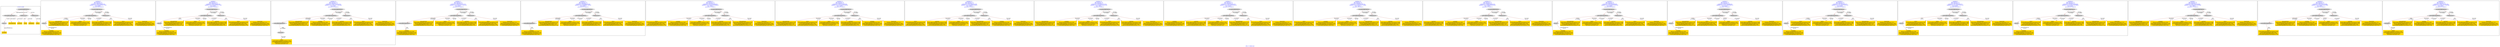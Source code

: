 digraph n0 {
fontcolor="blue"
remincross="true"
label="s08-s-17-edited.xml"
subgraph cluster_0 {
label="1-correct model"
n2[style="filled",color="white",fillcolor="lightgray",label="CulturalHeritageObject1"];
n3[style="filled",color="white",fillcolor="lightgray",label="Person1"];
n4[shape="plaintext",style="filled",fillcolor="gold",label="DESCRIPTION"];
n5[shape="plaintext",style="filled",fillcolor="gold",label="CAPTION"];
n6[shape="plaintext",style="filled",fillcolor="gold",label="TITLE"];
n7[shape="plaintext",style="filled",fillcolor="gold",label="AUTHOR"];
n8[style="filled",color="white",fillcolor="lightgray",label="EuropeanaAggregation1"];
n9[style="filled",color="white",fillcolor="lightgray",label="WebResource1"];
n10[style="filled",color="white",fillcolor="lightgray",label="WebResource2"];
n11[shape="plaintext",style="filled",fillcolor="gold",label="IMAGESRC"];
n12[shape="plaintext",style="filled",fillcolor="gold",label="VIDEO"];
}
subgraph cluster_1 {
label="candidate 0\nlink coherence:1.0\nnode coherence:1.0\nconfidence:0.380515999653345\nmapping score:0.5435053332177816\ncost:8.99957\n-precision:0.89-recall:0.8"
n14[style="filled",color="white",fillcolor="lightgray",label="CulturalHeritageObject1"];
n15[style="filled",color="white",fillcolor="lightgray",label="Person1"];
n16[style="filled",color="white",fillcolor="lightgray",label="EuropeanaAggregation1"];
n17[style="filled",color="white",fillcolor="lightgray",label="WebResource1"];
n18[shape="plaintext",style="filled",fillcolor="gold",label="IMAGESRC\n[WebResource,classLink,0.747]\n[Person,biographicalInformation,0.105]\n[CulturalHeritageObject,description,0.096]\n[CulturalHeritageObject,title,0.052]"];
n19[shape="plaintext",style="filled",fillcolor="gold",label="DESCRIPTION\n[CulturalHeritageObject,description,0.375]\n[Person,biographicalInformation,0.313]\n[CulturalHeritageObject,title,0.179]\n[CulturalHeritageObject,provenance,0.134]"];
n20[shape="plaintext",style="filled",fillcolor="gold",label="VIDEO\n[CulturalHeritageObject,medium,0.254]\n[CulturalHeritageObject,provenance,0.253]\n[WebResource,classLink,0.251]\n[Document,classLink,0.242]"];
n21[shape="plaintext",style="filled",fillcolor="gold",label="CAPTION\n[CulturalHeritageObject,provenance,0.306]\n[CulturalHeritageObject,description,0.284]\n[CulturalHeritageObject,title,0.244]\n[Person,biographicalInformation,0.167]"];
n22[shape="plaintext",style="filled",fillcolor="gold",label="AUTHOR\n[Person,nameOfThePerson,0.336]\n[CulturalHeritageObject,description,0.243]\n[CulturalHeritageObject,provenance,0.217]\n[CulturalHeritageObject,title,0.204]"];
n23[shape="plaintext",style="filled",fillcolor="gold",label="TITLE\n[CulturalHeritageObject,description,0.346]\n[CulturalHeritageObject,title,0.265]\n[Person,biographicalInformation,0.236]\n[CulturalHeritageObject,provenance,0.153]"];
}
subgraph cluster_2 {
label="candidate 1\nlink coherence:1.0\nnode coherence:1.0\nconfidence:0.380515999653345\nmapping score:0.5435053332177816\ncost:8.99974\n-precision:0.78-recall:0.7"
n25[style="filled",color="white",fillcolor="lightgray",label="CulturalHeritageObject1"];
n26[style="filled",color="white",fillcolor="lightgray",label="Person2"];
n27[style="filled",color="white",fillcolor="lightgray",label="EuropeanaAggregation1"];
n28[style="filled",color="white",fillcolor="lightgray",label="WebResource1"];
n29[shape="plaintext",style="filled",fillcolor="gold",label="IMAGESRC\n[WebResource,classLink,0.747]\n[Person,biographicalInformation,0.105]\n[CulturalHeritageObject,description,0.096]\n[CulturalHeritageObject,title,0.052]"];
n30[shape="plaintext",style="filled",fillcolor="gold",label="DESCRIPTION\n[CulturalHeritageObject,description,0.375]\n[Person,biographicalInformation,0.313]\n[CulturalHeritageObject,title,0.179]\n[CulturalHeritageObject,provenance,0.134]"];
n31[shape="plaintext",style="filled",fillcolor="gold",label="AUTHOR\n[Person,nameOfThePerson,0.336]\n[CulturalHeritageObject,description,0.243]\n[CulturalHeritageObject,provenance,0.217]\n[CulturalHeritageObject,title,0.204]"];
n32[shape="plaintext",style="filled",fillcolor="gold",label="VIDEO\n[CulturalHeritageObject,medium,0.254]\n[CulturalHeritageObject,provenance,0.253]\n[WebResource,classLink,0.251]\n[Document,classLink,0.242]"];
n33[shape="plaintext",style="filled",fillcolor="gold",label="CAPTION\n[CulturalHeritageObject,provenance,0.306]\n[CulturalHeritageObject,description,0.284]\n[CulturalHeritageObject,title,0.244]\n[Person,biographicalInformation,0.167]"];
n34[shape="plaintext",style="filled",fillcolor="gold",label="TITLE\n[CulturalHeritageObject,description,0.346]\n[CulturalHeritageObject,title,0.265]\n[Person,biographicalInformation,0.236]\n[CulturalHeritageObject,provenance,0.153]"];
}
subgraph cluster_3 {
label="candidate 10\nlink coherence:1.0\nnode coherence:1.0\nconfidence:0.3584671641461166\nmapping score:0.5361557213820388\ncost:9.9997\n-precision:0.6-recall:0.6"
n36[style="filled",color="white",fillcolor="lightgray",label="CulturalHeritageObject1"];
n37[style="filled",color="white",fillcolor="lightgray",label="CulturalHeritageObject2"];
n38[style="filled",color="white",fillcolor="lightgray",label="Document2"];
n39[style="filled",color="white",fillcolor="lightgray",label="EuropeanaAggregation1"];
n40[style="filled",color="white",fillcolor="lightgray",label="WebResource1"];
n41[shape="plaintext",style="filled",fillcolor="gold",label="IMAGESRC\n[WebResource,classLink,0.747]\n[Person,biographicalInformation,0.105]\n[CulturalHeritageObject,description,0.096]\n[CulturalHeritageObject,title,0.052]"];
n42[shape="plaintext",style="filled",fillcolor="gold",label="DESCRIPTION\n[CulturalHeritageObject,description,0.375]\n[Person,biographicalInformation,0.313]\n[CulturalHeritageObject,title,0.179]\n[CulturalHeritageObject,provenance,0.134]"];
n43[shape="plaintext",style="filled",fillcolor="gold",label="AUTHOR\n[Person,nameOfThePerson,0.336]\n[CulturalHeritageObject,description,0.243]\n[CulturalHeritageObject,provenance,0.217]\n[CulturalHeritageObject,title,0.204]"];
n44[shape="plaintext",style="filled",fillcolor="gold",label="VIDEO\n[CulturalHeritageObject,medium,0.254]\n[CulturalHeritageObject,provenance,0.253]\n[WebResource,classLink,0.251]\n[Document,classLink,0.242]"];
n45[shape="plaintext",style="filled",fillcolor="gold",label="CAPTION\n[CulturalHeritageObject,provenance,0.306]\n[CulturalHeritageObject,description,0.284]\n[CulturalHeritageObject,title,0.244]\n[Person,biographicalInformation,0.167]"];
n46[shape="plaintext",style="filled",fillcolor="gold",label="TITLE\n[CulturalHeritageObject,description,0.346]\n[CulturalHeritageObject,title,0.265]\n[Person,biographicalInformation,0.236]\n[CulturalHeritageObject,provenance,0.153]"];
}
subgraph cluster_4 {
label="candidate 11\nlink coherence:1.0\nnode coherence:1.0\nconfidence:0.35845033355072475\nmapping score:0.5361501111835749\ncost:8.99971\n-precision:0.67-recall:0.6"
n48[style="filled",color="white",fillcolor="lightgray",label="CulturalHeritageObject1"];
n49[style="filled",color="white",fillcolor="lightgray",label="CulturalHeritageObject2"];
n50[style="filled",color="white",fillcolor="lightgray",label="EuropeanaAggregation1"];
n51[style="filled",color="white",fillcolor="lightgray",label="WebResource1"];
n52[shape="plaintext",style="filled",fillcolor="gold",label="IMAGESRC\n[WebResource,classLink,0.747]\n[Person,biographicalInformation,0.105]\n[CulturalHeritageObject,description,0.096]\n[CulturalHeritageObject,title,0.052]"];
n53[shape="plaintext",style="filled",fillcolor="gold",label="DESCRIPTION\n[CulturalHeritageObject,description,0.375]\n[Person,biographicalInformation,0.313]\n[CulturalHeritageObject,title,0.179]\n[CulturalHeritageObject,provenance,0.134]"];
n54[shape="plaintext",style="filled",fillcolor="gold",label="VIDEO\n[CulturalHeritageObject,medium,0.254]\n[CulturalHeritageObject,provenance,0.253]\n[WebResource,classLink,0.251]\n[Document,classLink,0.242]"];
n55[shape="plaintext",style="filled",fillcolor="gold",label="CAPTION\n[CulturalHeritageObject,provenance,0.306]\n[CulturalHeritageObject,description,0.284]\n[CulturalHeritageObject,title,0.244]\n[Person,biographicalInformation,0.167]"];
n56[shape="plaintext",style="filled",fillcolor="gold",label="AUTHOR\n[Person,nameOfThePerson,0.336]\n[CulturalHeritageObject,description,0.243]\n[CulturalHeritageObject,provenance,0.217]\n[CulturalHeritageObject,title,0.204]"];
n57[shape="plaintext",style="filled",fillcolor="gold",label="TITLE\n[CulturalHeritageObject,description,0.346]\n[CulturalHeritageObject,title,0.265]\n[Person,biographicalInformation,0.236]\n[CulturalHeritageObject,provenance,0.153]"];
}
subgraph cluster_5 {
label="candidate 12\nlink coherence:1.0\nnode coherence:1.0\nconfidence:0.358269992197948\nmapping score:0.536089997399316\ncost:8.99971\n-precision:0.67-recall:0.6"
n59[style="filled",color="white",fillcolor="lightgray",label="CulturalHeritageObject1"];
n60[style="filled",color="white",fillcolor="lightgray",label="CulturalHeritageObject2"];
n61[style="filled",color="white",fillcolor="lightgray",label="EuropeanaAggregation1"];
n62[style="filled",color="white",fillcolor="lightgray",label="WebResource1"];
n63[shape="plaintext",style="filled",fillcolor="gold",label="IMAGESRC\n[WebResource,classLink,0.747]\n[Person,biographicalInformation,0.105]\n[CulturalHeritageObject,description,0.096]\n[CulturalHeritageObject,title,0.052]"];
n64[shape="plaintext",style="filled",fillcolor="gold",label="DESCRIPTION\n[CulturalHeritageObject,description,0.375]\n[Person,biographicalInformation,0.313]\n[CulturalHeritageObject,title,0.179]\n[CulturalHeritageObject,provenance,0.134]"];
n65[shape="plaintext",style="filled",fillcolor="gold",label="VIDEO\n[CulturalHeritageObject,medium,0.254]\n[CulturalHeritageObject,provenance,0.253]\n[WebResource,classLink,0.251]\n[Document,classLink,0.242]"];
n66[shape="plaintext",style="filled",fillcolor="gold",label="CAPTION\n[CulturalHeritageObject,provenance,0.306]\n[CulturalHeritageObject,description,0.284]\n[CulturalHeritageObject,title,0.244]\n[Person,biographicalInformation,0.167]"];
n67[shape="plaintext",style="filled",fillcolor="gold",label="AUTHOR\n[Person,nameOfThePerson,0.336]\n[CulturalHeritageObject,description,0.243]\n[CulturalHeritageObject,provenance,0.217]\n[CulturalHeritageObject,title,0.204]"];
n68[shape="plaintext",style="filled",fillcolor="gold",label="TITLE\n[CulturalHeritageObject,description,0.346]\n[CulturalHeritageObject,title,0.265]\n[Person,biographicalInformation,0.236]\n[CulturalHeritageObject,provenance,0.153]"];
}
subgraph cluster_6 {
label="candidate 13\nlink coherence:1.0\nnode coherence:1.0\nconfidence:0.3413334550930767\nmapping score:0.5582222628088033\ncost:7.99974\n-precision:0.5-recall:0.4"
n70[style="filled",color="white",fillcolor="lightgray",label="EuropeanaAggregation1"];
n71[style="filled",color="white",fillcolor="lightgray",label="CulturalHeritageObject1"];
n72[style="filled",color="white",fillcolor="lightgray",label="WebResource1"];
n73[shape="plaintext",style="filled",fillcolor="gold",label="IMAGESRC\n[WebResource,classLink,0.747]\n[Person,biographicalInformation,0.105]\n[CulturalHeritageObject,description,0.096]\n[CulturalHeritageObject,title,0.052]"];
n74[shape="plaintext",style="filled",fillcolor="gold",label="TITLE\n[CulturalHeritageObject,description,0.346]\n[CulturalHeritageObject,title,0.265]\n[Person,biographicalInformation,0.236]\n[CulturalHeritageObject,provenance,0.153]"];
n75[shape="plaintext",style="filled",fillcolor="gold",label="AUTHOR\n[Person,nameOfThePerson,0.336]\n[CulturalHeritageObject,description,0.243]\n[CulturalHeritageObject,provenance,0.217]\n[CulturalHeritageObject,title,0.204]"];
n76[shape="plaintext",style="filled",fillcolor="gold",label="VIDEO\n[CulturalHeritageObject,medium,0.254]\n[CulturalHeritageObject,provenance,0.253]\n[WebResource,classLink,0.251]\n[Document,classLink,0.242]"];
n77[shape="plaintext",style="filled",fillcolor="gold",label="CAPTION\n[CulturalHeritageObject,provenance,0.306]\n[CulturalHeritageObject,description,0.284]\n[CulturalHeritageObject,title,0.244]\n[Person,biographicalInformation,0.167]"];
n78[shape="plaintext",style="filled",fillcolor="gold",label="DESCRIPTION\n[CulturalHeritageObject,description,0.375]\n[Person,biographicalInformation,0.313]\n[CulturalHeritageObject,title,0.179]\n[CulturalHeritageObject,provenance,0.134]"];
}
subgraph cluster_7 {
label="candidate 14\nlink coherence:1.0\nnode coherence:1.0\nconfidence:0.3397617355937961\nmapping score:0.5576983563090431\ncost:7.99974\n-precision:0.62-recall:0.5"
n80[style="filled",color="white",fillcolor="lightgray",label="EuropeanaAggregation1"];
n81[style="filled",color="white",fillcolor="lightgray",label="CulturalHeritageObject1"];
n82[style="filled",color="white",fillcolor="lightgray",label="WebResource1"];
n83[shape="plaintext",style="filled",fillcolor="gold",label="IMAGESRC\n[WebResource,classLink,0.747]\n[Person,biographicalInformation,0.105]\n[CulturalHeritageObject,description,0.096]\n[CulturalHeritageObject,title,0.052]"];
n84[shape="plaintext",style="filled",fillcolor="gold",label="DESCRIPTION\n[CulturalHeritageObject,description,0.375]\n[Person,biographicalInformation,0.313]\n[CulturalHeritageObject,title,0.179]\n[CulturalHeritageObject,provenance,0.134]"];
n85[shape="plaintext",style="filled",fillcolor="gold",label="TITLE\n[CulturalHeritageObject,description,0.346]\n[CulturalHeritageObject,title,0.265]\n[Person,biographicalInformation,0.236]\n[CulturalHeritageObject,provenance,0.153]"];
n86[shape="plaintext",style="filled",fillcolor="gold",label="VIDEO\n[CulturalHeritageObject,medium,0.254]\n[CulturalHeritageObject,provenance,0.253]\n[WebResource,classLink,0.251]\n[Document,classLink,0.242]"];
n87[shape="plaintext",style="filled",fillcolor="gold",label="CAPTION\n[CulturalHeritageObject,provenance,0.306]\n[CulturalHeritageObject,description,0.284]\n[CulturalHeritageObject,title,0.244]\n[Person,biographicalInformation,0.167]"];
n88[shape="plaintext",style="filled",fillcolor="gold",label="AUTHOR\n[Person,nameOfThePerson,0.336]\n[CulturalHeritageObject,description,0.243]\n[CulturalHeritageObject,provenance,0.217]\n[CulturalHeritageObject,title,0.204]"];
}
subgraph cluster_8 {
label="candidate 15\nlink coherence:1.0\nnode coherence:1.0\nconfidence:0.33181259625541965\nmapping score:0.555048643196251\ncost:7.99974\n-precision:0.5-recall:0.4"
n90[style="filled",color="white",fillcolor="lightgray",label="EuropeanaAggregation1"];
n91[style="filled",color="white",fillcolor="lightgray",label="CulturalHeritageObject1"];
n92[style="filled",color="white",fillcolor="lightgray",label="WebResource1"];
n93[shape="plaintext",style="filled",fillcolor="gold",label="IMAGESRC\n[WebResource,classLink,0.747]\n[Person,biographicalInformation,0.105]\n[CulturalHeritageObject,description,0.096]\n[CulturalHeritageObject,title,0.052]"];
n94[shape="plaintext",style="filled",fillcolor="gold",label="TITLE\n[CulturalHeritageObject,description,0.346]\n[CulturalHeritageObject,title,0.265]\n[Person,biographicalInformation,0.236]\n[CulturalHeritageObject,provenance,0.153]"];
n95[shape="plaintext",style="filled",fillcolor="gold",label="CAPTION\n[CulturalHeritageObject,provenance,0.306]\n[CulturalHeritageObject,description,0.284]\n[CulturalHeritageObject,title,0.244]\n[Person,biographicalInformation,0.167]"];
n96[shape="plaintext",style="filled",fillcolor="gold",label="VIDEO\n[CulturalHeritageObject,medium,0.254]\n[CulturalHeritageObject,provenance,0.253]\n[WebResource,classLink,0.251]\n[Document,classLink,0.242]"];
n97[shape="plaintext",style="filled",fillcolor="gold",label="DESCRIPTION\n[CulturalHeritageObject,description,0.375]\n[Person,biographicalInformation,0.313]\n[CulturalHeritageObject,title,0.179]\n[CulturalHeritageObject,provenance,0.134]"];
n98[shape="plaintext",style="filled",fillcolor="gold",label="AUTHOR\n[Person,nameOfThePerson,0.336]\n[CulturalHeritageObject,description,0.243]\n[CulturalHeritageObject,provenance,0.217]\n[CulturalHeritageObject,title,0.204]"];
}
subgraph cluster_9 {
label="candidate 16\nlink coherence:1.0\nnode coherence:1.0\nconfidence:0.33162958313710156\nmapping score:0.5549876388234783\ncost:7.99974\n-precision:0.5-recall:0.4"
n100[style="filled",color="white",fillcolor="lightgray",label="EuropeanaAggregation1"];
n101[style="filled",color="white",fillcolor="lightgray",label="CulturalHeritageObject1"];
n102[style="filled",color="white",fillcolor="lightgray",label="WebResource1"];
n103[shape="plaintext",style="filled",fillcolor="gold",label="IMAGESRC\n[WebResource,classLink,0.747]\n[Person,biographicalInformation,0.105]\n[CulturalHeritageObject,description,0.096]\n[CulturalHeritageObject,title,0.052]"];
n104[shape="plaintext",style="filled",fillcolor="gold",label="DESCRIPTION\n[CulturalHeritageObject,description,0.375]\n[Person,biographicalInformation,0.313]\n[CulturalHeritageObject,title,0.179]\n[CulturalHeritageObject,provenance,0.134]"];
n105[shape="plaintext",style="filled",fillcolor="gold",label="AUTHOR\n[Person,nameOfThePerson,0.336]\n[CulturalHeritageObject,description,0.243]\n[CulturalHeritageObject,provenance,0.217]\n[CulturalHeritageObject,title,0.204]"];
n106[shape="plaintext",style="filled",fillcolor="gold",label="VIDEO\n[CulturalHeritageObject,medium,0.254]\n[CulturalHeritageObject,provenance,0.253]\n[WebResource,classLink,0.251]\n[Document,classLink,0.242]"];
n107[shape="plaintext",style="filled",fillcolor="gold",label="TITLE\n[CulturalHeritageObject,description,0.346]\n[CulturalHeritageObject,title,0.265]\n[Person,biographicalInformation,0.236]\n[CulturalHeritageObject,provenance,0.153]"];
n108[shape="plaintext",style="filled",fillcolor="gold",label="CAPTION\n[CulturalHeritageObject,provenance,0.306]\n[CulturalHeritageObject,description,0.284]\n[CulturalHeritageObject,title,0.244]\n[Person,biographicalInformation,0.167]"];
}
subgraph cluster_10 {
label="candidate 17\nlink coherence:1.0\nnode coherence:1.0\nconfidence:0.3248518194421972\nmapping score:0.5527283842585101\ncost:7.99974\n-precision:0.62-recall:0.5"
n110[style="filled",color="white",fillcolor="lightgray",label="EuropeanaAggregation1"];
n111[style="filled",color="white",fillcolor="lightgray",label="CulturalHeritageObject1"];
n112[style="filled",color="white",fillcolor="lightgray",label="WebResource1"];
n113[shape="plaintext",style="filled",fillcolor="gold",label="IMAGESRC\n[WebResource,classLink,0.747]\n[Person,biographicalInformation,0.105]\n[CulturalHeritageObject,description,0.096]\n[CulturalHeritageObject,title,0.052]"];
n114[shape="plaintext",style="filled",fillcolor="gold",label="AUTHOR\n[Person,nameOfThePerson,0.336]\n[CulturalHeritageObject,description,0.243]\n[CulturalHeritageObject,provenance,0.217]\n[CulturalHeritageObject,title,0.204]"];
n115[shape="plaintext",style="filled",fillcolor="gold",label="CAPTION\n[CulturalHeritageObject,provenance,0.306]\n[CulturalHeritageObject,description,0.284]\n[CulturalHeritageObject,title,0.244]\n[Person,biographicalInformation,0.167]"];
n116[shape="plaintext",style="filled",fillcolor="gold",label="VIDEO\n[CulturalHeritageObject,medium,0.254]\n[CulturalHeritageObject,provenance,0.253]\n[WebResource,classLink,0.251]\n[Document,classLink,0.242]"];
n117[shape="plaintext",style="filled",fillcolor="gold",label="DESCRIPTION\n[CulturalHeritageObject,description,0.375]\n[Person,biographicalInformation,0.313]\n[CulturalHeritageObject,title,0.179]\n[CulturalHeritageObject,provenance,0.134]"];
n118[shape="plaintext",style="filled",fillcolor="gold",label="TITLE\n[CulturalHeritageObject,description,0.346]\n[CulturalHeritageObject,title,0.265]\n[Person,biographicalInformation,0.236]\n[CulturalHeritageObject,provenance,0.153]"];
}
subgraph cluster_11 {
label="candidate 18\nlink coherence:1.0\nnode coherence:1.0\nconfidence:0.3236804437987251\nmapping score:0.5523379257106861\ncost:7.99974\n-precision:0.38-recall:0.3"
n120[style="filled",color="white",fillcolor="lightgray",label="EuropeanaAggregation1"];
n121[style="filled",color="white",fillcolor="lightgray",label="CulturalHeritageObject1"];
n122[style="filled",color="white",fillcolor="lightgray",label="WebResource1"];
n123[shape="plaintext",style="filled",fillcolor="gold",label="IMAGESRC\n[WebResource,classLink,0.747]\n[Person,biographicalInformation,0.105]\n[CulturalHeritageObject,description,0.096]\n[CulturalHeritageObject,title,0.052]"];
n124[shape="plaintext",style="filled",fillcolor="gold",label="TITLE\n[CulturalHeritageObject,description,0.346]\n[CulturalHeritageObject,title,0.265]\n[Person,biographicalInformation,0.236]\n[CulturalHeritageObject,provenance,0.153]"];
n125[shape="plaintext",style="filled",fillcolor="gold",label="AUTHOR\n[Person,nameOfThePerson,0.336]\n[CulturalHeritageObject,description,0.243]\n[CulturalHeritageObject,provenance,0.217]\n[CulturalHeritageObject,title,0.204]"];
n126[shape="plaintext",style="filled",fillcolor="gold",label="VIDEO\n[CulturalHeritageObject,medium,0.254]\n[CulturalHeritageObject,provenance,0.253]\n[WebResource,classLink,0.251]\n[Document,classLink,0.242]"];
n127[shape="plaintext",style="filled",fillcolor="gold",label="DESCRIPTION\n[CulturalHeritageObject,description,0.375]\n[Person,biographicalInformation,0.313]\n[CulturalHeritageObject,title,0.179]\n[CulturalHeritageObject,provenance,0.134]"];
n128[shape="plaintext",style="filled",fillcolor="gold",label="CAPTION\n[CulturalHeritageObject,provenance,0.306]\n[CulturalHeritageObject,description,0.284]\n[CulturalHeritageObject,title,0.244]\n[Person,biographicalInformation,0.167]"];
}
subgraph cluster_12 {
label="candidate 19\nlink coherence:1.0\nnode coherence:1.0\nconfidence:0.3168661383291429\nmapping score:0.5500664905541587\ncost:7.99974\n-precision:0.5-recall:0.4"
n130[style="filled",color="white",fillcolor="lightgray",label="EuropeanaAggregation1"];
n131[style="filled",color="white",fillcolor="lightgray",label="CulturalHeritageObject1"];
n132[style="filled",color="white",fillcolor="lightgray",label="WebResource1"];
n133[shape="plaintext",style="filled",fillcolor="gold",label="IMAGESRC\n[WebResource,classLink,0.747]\n[Person,biographicalInformation,0.105]\n[CulturalHeritageObject,description,0.096]\n[CulturalHeritageObject,title,0.052]"];
n134[shape="plaintext",style="filled",fillcolor="gold",label="CAPTION\n[CulturalHeritageObject,provenance,0.306]\n[CulturalHeritageObject,description,0.284]\n[CulturalHeritageObject,title,0.244]\n[Person,biographicalInformation,0.167]"];
n135[shape="plaintext",style="filled",fillcolor="gold",label="AUTHOR\n[Person,nameOfThePerson,0.336]\n[CulturalHeritageObject,description,0.243]\n[CulturalHeritageObject,provenance,0.217]\n[CulturalHeritageObject,title,0.204]"];
n136[shape="plaintext",style="filled",fillcolor="gold",label="VIDEO\n[CulturalHeritageObject,medium,0.254]\n[CulturalHeritageObject,provenance,0.253]\n[WebResource,classLink,0.251]\n[Document,classLink,0.242]"];
n137[shape="plaintext",style="filled",fillcolor="gold",label="DESCRIPTION\n[CulturalHeritageObject,description,0.375]\n[Person,biographicalInformation,0.313]\n[CulturalHeritageObject,title,0.179]\n[CulturalHeritageObject,provenance,0.134]"];
n138[shape="plaintext",style="filled",fillcolor="gold",label="TITLE\n[CulturalHeritageObject,description,0.346]\n[CulturalHeritageObject,title,0.265]\n[Person,biographicalInformation,0.236]\n[CulturalHeritageObject,provenance,0.153]"];
}
subgraph cluster_13 {
label="candidate 2\nlink coherence:1.0\nnode coherence:1.0\nconfidence:0.3803356583005682\nmapping score:0.5434452194335228\ncost:8.99957\n-precision:0.89-recall:0.8"
n140[style="filled",color="white",fillcolor="lightgray",label="CulturalHeritageObject1"];
n141[style="filled",color="white",fillcolor="lightgray",label="Person1"];
n142[style="filled",color="white",fillcolor="lightgray",label="EuropeanaAggregation1"];
n143[style="filled",color="white",fillcolor="lightgray",label="WebResource1"];
n144[shape="plaintext",style="filled",fillcolor="gold",label="IMAGESRC\n[WebResource,classLink,0.747]\n[Person,biographicalInformation,0.105]\n[CulturalHeritageObject,description,0.096]\n[CulturalHeritageObject,title,0.052]"];
n145[shape="plaintext",style="filled",fillcolor="gold",label="DESCRIPTION\n[CulturalHeritageObject,description,0.375]\n[Person,biographicalInformation,0.313]\n[CulturalHeritageObject,title,0.179]\n[CulturalHeritageObject,provenance,0.134]"];
n146[shape="plaintext",style="filled",fillcolor="gold",label="VIDEO\n[CulturalHeritageObject,medium,0.254]\n[CulturalHeritageObject,provenance,0.253]\n[WebResource,classLink,0.251]\n[Document,classLink,0.242]"];
n147[shape="plaintext",style="filled",fillcolor="gold",label="CAPTION\n[CulturalHeritageObject,provenance,0.306]\n[CulturalHeritageObject,description,0.284]\n[CulturalHeritageObject,title,0.244]\n[Person,biographicalInformation,0.167]"];
n148[shape="plaintext",style="filled",fillcolor="gold",label="AUTHOR\n[Person,nameOfThePerson,0.336]\n[CulturalHeritageObject,description,0.243]\n[CulturalHeritageObject,provenance,0.217]\n[CulturalHeritageObject,title,0.204]"];
n149[shape="plaintext",style="filled",fillcolor="gold",label="TITLE\n[CulturalHeritageObject,description,0.346]\n[CulturalHeritageObject,title,0.265]\n[Person,biographicalInformation,0.236]\n[CulturalHeritageObject,provenance,0.153]"];
}
subgraph cluster_14 {
label="candidate 3\nlink coherence:1.0\nnode coherence:1.0\nconfidence:0.3618274016964163\nmapping score:0.5372758005654721\ncost:8.99957\n-precision:0.78-recall:0.7"
n151[style="filled",color="white",fillcolor="lightgray",label="CulturalHeritageObject1"];
n152[style="filled",color="white",fillcolor="lightgray",label="Person1"];
n153[style="filled",color="white",fillcolor="lightgray",label="EuropeanaAggregation1"];
n154[style="filled",color="white",fillcolor="lightgray",label="WebResource1"];
n155[shape="plaintext",style="filled",fillcolor="gold",label="IMAGESRC\n[WebResource,classLink,0.747]\n[Person,biographicalInformation,0.105]\n[CulturalHeritageObject,description,0.096]\n[CulturalHeritageObject,title,0.052]"];
n156[shape="plaintext",style="filled",fillcolor="gold",label="DESCRIPTION\n[CulturalHeritageObject,description,0.375]\n[Person,biographicalInformation,0.313]\n[CulturalHeritageObject,title,0.179]\n[CulturalHeritageObject,provenance,0.134]"];
n157[shape="plaintext",style="filled",fillcolor="gold",label="TITLE\n[CulturalHeritageObject,description,0.346]\n[CulturalHeritageObject,title,0.265]\n[Person,biographicalInformation,0.236]\n[CulturalHeritageObject,provenance,0.153]"];
n158[shape="plaintext",style="filled",fillcolor="gold",label="VIDEO\n[CulturalHeritageObject,medium,0.254]\n[CulturalHeritageObject,provenance,0.253]\n[WebResource,classLink,0.251]\n[Document,classLink,0.242]"];
n159[shape="plaintext",style="filled",fillcolor="gold",label="CAPTION\n[CulturalHeritageObject,provenance,0.306]\n[CulturalHeritageObject,description,0.284]\n[CulturalHeritageObject,title,0.244]\n[Person,biographicalInformation,0.167]"];
n160[shape="plaintext",style="filled",fillcolor="gold",label="AUTHOR\n[Person,nameOfThePerson,0.336]\n[CulturalHeritageObject,description,0.243]\n[CulturalHeritageObject,provenance,0.217]\n[CulturalHeritageObject,title,0.204]"];
}
subgraph cluster_15 {
label="candidate 4\nlink coherence:1.0\nnode coherence:1.0\nconfidence:0.3612768196034231\nmapping score:0.5370922732011411\ncost:8.99957\n-precision:0.67-recall:0.6"
n162[style="filled",color="white",fillcolor="lightgray",label="CulturalHeritageObject1"];
n163[style="filled",color="white",fillcolor="lightgray",label="Person1"];
n164[style="filled",color="white",fillcolor="lightgray",label="EuropeanaAggregation1"];
n165[style="filled",color="white",fillcolor="lightgray",label="WebResource1"];
n166[shape="plaintext",style="filled",fillcolor="gold",label="IMAGESRC\n[WebResource,classLink,0.747]\n[Person,biographicalInformation,0.105]\n[CulturalHeritageObject,description,0.096]\n[CulturalHeritageObject,title,0.052]"];
n167[shape="plaintext",style="filled",fillcolor="gold",label="TITLE\n[CulturalHeritageObject,description,0.346]\n[CulturalHeritageObject,title,0.265]\n[Person,biographicalInformation,0.236]\n[CulturalHeritageObject,provenance,0.153]"];
n168[shape="plaintext",style="filled",fillcolor="gold",label="VIDEO\n[CulturalHeritageObject,medium,0.254]\n[CulturalHeritageObject,provenance,0.253]\n[WebResource,classLink,0.251]\n[Document,classLink,0.242]"];
n169[shape="plaintext",style="filled",fillcolor="gold",label="CAPTION\n[CulturalHeritageObject,provenance,0.306]\n[CulturalHeritageObject,description,0.284]\n[CulturalHeritageObject,title,0.244]\n[Person,biographicalInformation,0.167]"];
n170[shape="plaintext",style="filled",fillcolor="gold",label="AUTHOR\n[Person,nameOfThePerson,0.336]\n[CulturalHeritageObject,description,0.243]\n[CulturalHeritageObject,provenance,0.217]\n[CulturalHeritageObject,title,0.204]"];
n171[shape="plaintext",style="filled",fillcolor="gold",label="DESCRIPTION\n[CulturalHeritageObject,description,0.375]\n[Person,biographicalInformation,0.313]\n[CulturalHeritageObject,title,0.179]\n[CulturalHeritageObject,provenance,0.134]"];
}
subgraph cluster_16 {
label="candidate 5\nlink coherence:1.0\nnode coherence:1.0\nconfidence:0.3612768196034231\nmapping score:0.5370922732011411\ncost:8.99974\n-precision:0.56-recall:0.5"
n173[style="filled",color="white",fillcolor="lightgray",label="CulturalHeritageObject1"];
n174[style="filled",color="white",fillcolor="lightgray",label="Person2"];
n175[style="filled",color="white",fillcolor="lightgray",label="EuropeanaAggregation1"];
n176[style="filled",color="white",fillcolor="lightgray",label="WebResource1"];
n177[shape="plaintext",style="filled",fillcolor="gold",label="IMAGESRC\n[WebResource,classLink,0.747]\n[Person,biographicalInformation,0.105]\n[CulturalHeritageObject,description,0.096]\n[CulturalHeritageObject,title,0.052]"];
n178[shape="plaintext",style="filled",fillcolor="gold",label="TITLE\n[CulturalHeritageObject,description,0.346]\n[CulturalHeritageObject,title,0.265]\n[Person,biographicalInformation,0.236]\n[CulturalHeritageObject,provenance,0.153]"];
n179[shape="plaintext",style="filled",fillcolor="gold",label="AUTHOR\n[Person,nameOfThePerson,0.336]\n[CulturalHeritageObject,description,0.243]\n[CulturalHeritageObject,provenance,0.217]\n[CulturalHeritageObject,title,0.204]"];
n180[shape="plaintext",style="filled",fillcolor="gold",label="VIDEO\n[CulturalHeritageObject,medium,0.254]\n[CulturalHeritageObject,provenance,0.253]\n[WebResource,classLink,0.251]\n[Document,classLink,0.242]"];
n181[shape="plaintext",style="filled",fillcolor="gold",label="CAPTION\n[CulturalHeritageObject,provenance,0.306]\n[CulturalHeritageObject,description,0.284]\n[CulturalHeritageObject,title,0.244]\n[Person,biographicalInformation,0.167]"];
n182[shape="plaintext",style="filled",fillcolor="gold",label="DESCRIPTION\n[CulturalHeritageObject,description,0.375]\n[Person,biographicalInformation,0.313]\n[CulturalHeritageObject,title,0.179]\n[CulturalHeritageObject,provenance,0.134]"];
}
subgraph cluster_17 {
label="candidate 6\nlink coherence:1.0\nnode coherence:1.0\nconfidence:0.36109647825064634\nmapping score:0.5370321594168821\ncost:8.99957\n-precision:0.67-recall:0.6"
n184[style="filled",color="white",fillcolor="lightgray",label="CulturalHeritageObject1"];
n185[style="filled",color="white",fillcolor="lightgray",label="Person1"];
n186[style="filled",color="white",fillcolor="lightgray",label="EuropeanaAggregation1"];
n187[style="filled",color="white",fillcolor="lightgray",label="WebResource1"];
n188[shape="plaintext",style="filled",fillcolor="gold",label="IMAGESRC\n[WebResource,classLink,0.747]\n[Person,biographicalInformation,0.105]\n[CulturalHeritageObject,description,0.096]\n[CulturalHeritageObject,title,0.052]"];
n189[shape="plaintext",style="filled",fillcolor="gold",label="TITLE\n[CulturalHeritageObject,description,0.346]\n[CulturalHeritageObject,title,0.265]\n[Person,biographicalInformation,0.236]\n[CulturalHeritageObject,provenance,0.153]"];
n190[shape="plaintext",style="filled",fillcolor="gold",label="VIDEO\n[CulturalHeritageObject,medium,0.254]\n[CulturalHeritageObject,provenance,0.253]\n[WebResource,classLink,0.251]\n[Document,classLink,0.242]"];
n191[shape="plaintext",style="filled",fillcolor="gold",label="CAPTION\n[CulturalHeritageObject,provenance,0.306]\n[CulturalHeritageObject,description,0.284]\n[CulturalHeritageObject,title,0.244]\n[Person,biographicalInformation,0.167]"];
n192[shape="plaintext",style="filled",fillcolor="gold",label="AUTHOR\n[Person,nameOfThePerson,0.336]\n[CulturalHeritageObject,description,0.243]\n[CulturalHeritageObject,provenance,0.217]\n[CulturalHeritageObject,title,0.204]"];
n193[shape="plaintext",style="filled",fillcolor="gold",label="DESCRIPTION\n[CulturalHeritageObject,description,0.375]\n[Person,biographicalInformation,0.313]\n[CulturalHeritageObject,title,0.179]\n[CulturalHeritageObject,provenance,0.134]"];
}
subgraph cluster_18 {
label="candidate 7\nlink coherence:1.0\nnode coherence:1.0\nconfidence:0.3605726351429986\nmapping score:0.5646353228254439\ncost:7.99974\n-precision:0.75-recall:0.6"
n195[style="filled",color="white",fillcolor="lightgray",label="EuropeanaAggregation1"];
n196[style="filled",color="white",fillcolor="lightgray",label="CulturalHeritageObject1"];
n197[style="filled",color="white",fillcolor="lightgray",label="WebResource1"];
n198[shape="plaintext",style="filled",fillcolor="gold",label="IMAGESRC\n[WebResource,classLink,0.747]\n[Person,biographicalInformation,0.105]\n[CulturalHeritageObject,description,0.096]\n[CulturalHeritageObject,title,0.052]"];
n199[shape="plaintext",style="filled",fillcolor="gold",label="DESCRIPTION\n[CulturalHeritageObject,description,0.375]\n[Person,biographicalInformation,0.313]\n[CulturalHeritageObject,title,0.179]\n[CulturalHeritageObject,provenance,0.134]"];
n200[shape="plaintext",style="filled",fillcolor="gold",label="AUTHOR\n[Person,nameOfThePerson,0.336]\n[CulturalHeritageObject,description,0.243]\n[CulturalHeritageObject,provenance,0.217]\n[CulturalHeritageObject,title,0.204]"];
n201[shape="plaintext",style="filled",fillcolor="gold",label="VIDEO\n[CulturalHeritageObject,medium,0.254]\n[CulturalHeritageObject,provenance,0.253]\n[WebResource,classLink,0.251]\n[Document,classLink,0.242]"];
n202[shape="plaintext",style="filled",fillcolor="gold",label="CAPTION\n[CulturalHeritageObject,provenance,0.306]\n[CulturalHeritageObject,description,0.284]\n[CulturalHeritageObject,title,0.244]\n[Person,biographicalInformation,0.167]"];
n203[shape="plaintext",style="filled",fillcolor="gold",label="TITLE\n[CulturalHeritageObject,description,0.346]\n[CulturalHeritageObject,title,0.265]\n[Person,biographicalInformation,0.236]\n[CulturalHeritageObject,provenance,0.153]"];
}
subgraph cluster_19 {
label="candidate 8\nlink coherence:1.0\nnode coherence:1.0\nconfidence:0.3605726351429986\nmapping score:0.5368575450476661\ncost:8.99971\n-precision:0.56-recall:0.5"
n205[style="filled",color="white",fillcolor="lightgray",label="CulturalHeritageObject1"];
n206[style="filled",color="white",fillcolor="lightgray",label="CulturalHeritageObject2"];
n207[style="filled",color="white",fillcolor="lightgray",label="EuropeanaAggregation1"];
n208[style="filled",color="white",fillcolor="lightgray",label="WebResource1"];
n209[shape="plaintext",style="filled",fillcolor="gold",label="IMAGESRC\n[WebResource,classLink,0.747]\n[Person,biographicalInformation,0.105]\n[CulturalHeritageObject,description,0.096]\n[CulturalHeritageObject,title,0.052]"];
n210[shape="plaintext",style="filled",fillcolor="gold",label="DESCRIPTION\n[CulturalHeritageObject,description,0.375]\n[Person,biographicalInformation,0.313]\n[CulturalHeritageObject,title,0.179]\n[CulturalHeritageObject,provenance,0.134]"];
n211[shape="plaintext",style="filled",fillcolor="gold",label="AUTHOR\n[Person,nameOfThePerson,0.336]\n[CulturalHeritageObject,description,0.243]\n[CulturalHeritageObject,provenance,0.217]\n[CulturalHeritageObject,title,0.204]"];
n212[shape="plaintext",style="filled",fillcolor="gold",label="VIDEO\n[CulturalHeritageObject,medium,0.254]\n[CulturalHeritageObject,provenance,0.253]\n[WebResource,classLink,0.251]\n[Document,classLink,0.242]"];
n213[shape="plaintext",style="filled",fillcolor="gold",label="CAPTION\n[CulturalHeritageObject,provenance,0.306]\n[CulturalHeritageObject,description,0.284]\n[CulturalHeritageObject,title,0.244]\n[Person,biographicalInformation,0.167]"];
n214[shape="plaintext",style="filled",fillcolor="gold",label="TITLE\n[CulturalHeritageObject,description,0.346]\n[CulturalHeritageObject,title,0.265]\n[Person,biographicalInformation,0.236]\n[CulturalHeritageObject,provenance,0.153]"];
}
subgraph cluster_20 {
label="candidate 9\nlink coherence:1.0\nnode coherence:1.0\nconfidence:0.3584671641461166\nmapping score:0.5361557213820388\ncost:8.99971\n-precision:0.67-recall:0.6"
n216[style="filled",color="white",fillcolor="lightgray",label="CulturalHeritageObject1"];
n217[style="filled",color="white",fillcolor="lightgray",label="Document1"];
n218[style="filled",color="white",fillcolor="lightgray",label="EuropeanaAggregation1"];
n219[style="filled",color="white",fillcolor="lightgray",label="WebResource1"];
n220[shape="plaintext",style="filled",fillcolor="gold",label="IMAGESRC\n[WebResource,classLink,0.747]\n[Person,biographicalInformation,0.105]\n[CulturalHeritageObject,description,0.096]\n[CulturalHeritageObject,title,0.052]"];
n221[shape="plaintext",style="filled",fillcolor="gold",label="DESCRIPTION\n[CulturalHeritageObject,description,0.375]\n[Person,biographicalInformation,0.313]\n[CulturalHeritageObject,title,0.179]\n[CulturalHeritageObject,provenance,0.134]"];
n222[shape="plaintext",style="filled",fillcolor="gold",label="AUTHOR\n[Person,nameOfThePerson,0.336]\n[CulturalHeritageObject,description,0.243]\n[CulturalHeritageObject,provenance,0.217]\n[CulturalHeritageObject,title,0.204]"];
n223[shape="plaintext",style="filled",fillcolor="gold",label="VIDEO\n[CulturalHeritageObject,medium,0.254]\n[CulturalHeritageObject,provenance,0.253]\n[WebResource,classLink,0.251]\n[Document,classLink,0.242]"];
n224[shape="plaintext",style="filled",fillcolor="gold",label="CAPTION\n[CulturalHeritageObject,provenance,0.306]\n[CulturalHeritageObject,description,0.284]\n[CulturalHeritageObject,title,0.244]\n[Person,biographicalInformation,0.167]"];
n225[shape="plaintext",style="filled",fillcolor="gold",label="TITLE\n[CulturalHeritageObject,description,0.346]\n[CulturalHeritageObject,title,0.265]\n[Person,biographicalInformation,0.236]\n[CulturalHeritageObject,provenance,0.153]"];
}
n2 -> n3[color="brown",fontcolor="black",label="creator"]
n2 -> n4[color="brown",fontcolor="black",label="description"]
n2 -> n5[color="brown",fontcolor="black",label="provenance"]
n2 -> n6[color="brown",fontcolor="black",label="title"]
n3 -> n7[color="brown",fontcolor="black",label="nameOfThePerson"]
n8 -> n2[color="brown",fontcolor="black",label="aggregatedCHO"]
n8 -> n9[color="brown",fontcolor="black",label="hasView"]
n8 -> n10[color="brown",fontcolor="black",label="hasView"]
n9 -> n11[color="brown",fontcolor="black",label="classLink"]
n10 -> n12[color="brown",fontcolor="black",label="classLink"]
n14 -> n15[color="brown",fontcolor="black",label="creator\nw=0.99983"]
n16 -> n14[color="brown",fontcolor="black",label="aggregatedCHO\nw=0.99987"]
n16 -> n17[color="brown",fontcolor="black",label="hasView\nw=0.99987"]
n17 -> n18[color="brown",fontcolor="black",label="classLink\nw=1.0"]
n14 -> n19[color="brown",fontcolor="black",label="description\nw=1.0"]
n14 -> n20[color="brown",fontcolor="black",label="medium\nw=1.0"]
n14 -> n21[color="brown",fontcolor="black",label="provenance\nw=1.0"]
n15 -> n22[color="brown",fontcolor="black",label="nameOfThePerson\nw=1.0"]
n14 -> n23[color="brown",fontcolor="black",label="title\nw=1.0"]
n25 -> n26[color="brown",fontcolor="black",label="sitter\nw=1.0"]
n27 -> n25[color="brown",fontcolor="black",label="aggregatedCHO\nw=0.99987"]
n27 -> n28[color="brown",fontcolor="black",label="hasView\nw=0.99987"]
n28 -> n29[color="brown",fontcolor="black",label="classLink\nw=1.0"]
n25 -> n30[color="brown",fontcolor="black",label="description\nw=1.0"]
n26 -> n31[color="brown",fontcolor="black",label="nameOfThePerson\nw=1.0"]
n25 -> n32[color="brown",fontcolor="black",label="medium\nw=1.0"]
n25 -> n33[color="brown",fontcolor="black",label="provenance\nw=1.0"]
n25 -> n34[color="brown",fontcolor="black",label="title\nw=1.0"]
n36 -> n37[color="brown",fontcolor="black",label="isRelatedTo\nw=0.99997"]
n37 -> n38[color="brown",fontcolor="black",label="page\nw=0.99999"]
n39 -> n36[color="brown",fontcolor="black",label="aggregatedCHO\nw=0.99987"]
n39 -> n40[color="brown",fontcolor="black",label="hasView\nw=0.99987"]
n40 -> n41[color="brown",fontcolor="black",label="classLink\nw=1.0"]
n36 -> n42[color="brown",fontcolor="black",label="description\nw=1.0"]
n36 -> n43[color="brown",fontcolor="black",label="provenance\nw=1.0"]
n38 -> n44[color="brown",fontcolor="black",label="classLink\nw=1.0"]
n36 -> n45[color="brown",fontcolor="black",label="provenance\nw=1.0"]
n36 -> n46[color="brown",fontcolor="black",label="title\nw=1.0"]
n48 -> n49[color="brown",fontcolor="black",label="isRelatedTo\nw=0.99997"]
n50 -> n48[color="brown",fontcolor="black",label="aggregatedCHO\nw=0.99987"]
n50 -> n51[color="brown",fontcolor="black",label="hasView\nw=0.99987"]
n51 -> n52[color="brown",fontcolor="black",label="classLink\nw=1.0"]
n48 -> n53[color="brown",fontcolor="black",label="description\nw=1.0"]
n48 -> n54[color="brown",fontcolor="black",label="medium\nw=1.0"]
n48 -> n55[color="brown",fontcolor="black",label="provenance\nw=1.0"]
n49 -> n56[color="brown",fontcolor="black",label="title\nw=1.0"]
n48 -> n57[color="brown",fontcolor="black",label="title\nw=1.0"]
n59 -> n60[color="brown",fontcolor="black",label="isRelatedTo\nw=0.99997"]
n61 -> n59[color="brown",fontcolor="black",label="aggregatedCHO\nw=0.99987"]
n61 -> n62[color="brown",fontcolor="black",label="hasView\nw=0.99987"]
n62 -> n63[color="brown",fontcolor="black",label="classLink\nw=1.0"]
n59 -> n64[color="brown",fontcolor="black",label="description\nw=1.0"]
n59 -> n65[color="brown",fontcolor="black",label="provenance\nw=1.0"]
n59 -> n66[color="brown",fontcolor="black",label="provenance\nw=1.0"]
n60 -> n67[color="brown",fontcolor="black",label="title\nw=1.0"]
n59 -> n68[color="brown",fontcolor="black",label="title\nw=1.0"]
n70 -> n71[color="brown",fontcolor="black",label="aggregatedCHO\nw=0.99987"]
n70 -> n72[color="brown",fontcolor="black",label="hasView\nw=0.99987"]
n72 -> n73[color="brown",fontcolor="black",label="classLink\nw=1.0"]
n71 -> n74[color="brown",fontcolor="black",label="description\nw=1.0"]
n71 -> n75[color="brown",fontcolor="black",label="provenance\nw=1.0"]
n71 -> n76[color="brown",fontcolor="black",label="medium\nw=1.0"]
n71 -> n77[color="brown",fontcolor="black",label="provenance\nw=1.0"]
n71 -> n78[color="brown",fontcolor="black",label="title\nw=1.0"]
n80 -> n81[color="brown",fontcolor="black",label="aggregatedCHO\nw=0.99987"]
n80 -> n82[color="brown",fontcolor="black",label="hasView\nw=0.99987"]
n82 -> n83[color="brown",fontcolor="black",label="classLink\nw=1.0"]
n81 -> n84[color="brown",fontcolor="black",label="description\nw=1.0"]
n81 -> n85[color="brown",fontcolor="black",label="provenance\nw=1.0"]
n81 -> n86[color="brown",fontcolor="black",label="medium\nw=1.0"]
n81 -> n87[color="brown",fontcolor="black",label="provenance\nw=1.0"]
n81 -> n88[color="brown",fontcolor="black",label="title\nw=1.0"]
n90 -> n91[color="brown",fontcolor="black",label="aggregatedCHO\nw=0.99987"]
n90 -> n92[color="brown",fontcolor="black",label="hasView\nw=0.99987"]
n92 -> n93[color="brown",fontcolor="black",label="classLink\nw=1.0"]
n91 -> n94[color="brown",fontcolor="black",label="description\nw=1.0"]
n91 -> n95[color="brown",fontcolor="black",label="provenance\nw=1.0"]
n91 -> n96[color="brown",fontcolor="black",label="medium\nw=1.0"]
n91 -> n97[color="brown",fontcolor="black",label="provenance\nw=1.0"]
n91 -> n98[color="brown",fontcolor="black",label="title\nw=1.0"]
n100 -> n101[color="brown",fontcolor="black",label="aggregatedCHO\nw=0.99987"]
n100 -> n102[color="brown",fontcolor="black",label="hasView\nw=0.99987"]
n102 -> n103[color="brown",fontcolor="black",label="classLink\nw=1.0"]
n101 -> n104[color="brown",fontcolor="black",label="description\nw=1.0"]
n101 -> n105[color="brown",fontcolor="black",label="provenance\nw=1.0"]
n101 -> n106[color="brown",fontcolor="black",label="medium\nw=1.0"]
n101 -> n107[color="brown",fontcolor="black",label="provenance\nw=1.0"]
n101 -> n108[color="brown",fontcolor="black",label="title\nw=1.0"]
n110 -> n111[color="brown",fontcolor="black",label="aggregatedCHO\nw=0.99987"]
n110 -> n112[color="brown",fontcolor="black",label="hasView\nw=0.99987"]
n112 -> n113[color="brown",fontcolor="black",label="classLink\nw=1.0"]
n111 -> n114[color="brown",fontcolor="black",label="description\nw=1.0"]
n111 -> n115[color="brown",fontcolor="black",label="provenance\nw=1.0"]
n111 -> n116[color="brown",fontcolor="black",label="medium\nw=1.0"]
n111 -> n117[color="brown",fontcolor="black",label="provenance\nw=1.0"]
n111 -> n118[color="brown",fontcolor="black",label="title\nw=1.0"]
n120 -> n121[color="brown",fontcolor="black",label="aggregatedCHO\nw=0.99987"]
n120 -> n122[color="brown",fontcolor="black",label="hasView\nw=0.99987"]
n122 -> n123[color="brown",fontcolor="black",label="classLink\nw=1.0"]
n121 -> n124[color="brown",fontcolor="black",label="description\nw=1.0"]
n121 -> n125[color="brown",fontcolor="black",label="provenance\nw=1.0"]
n121 -> n126[color="brown",fontcolor="black",label="medium\nw=1.0"]
n121 -> n127[color="brown",fontcolor="black",label="provenance\nw=1.0"]
n121 -> n128[color="brown",fontcolor="black",label="title\nw=1.0"]
n130 -> n131[color="brown",fontcolor="black",label="aggregatedCHO\nw=0.99987"]
n130 -> n132[color="brown",fontcolor="black",label="hasView\nw=0.99987"]
n132 -> n133[color="brown",fontcolor="black",label="classLink\nw=1.0"]
n131 -> n134[color="brown",fontcolor="black",label="description\nw=1.0"]
n131 -> n135[color="brown",fontcolor="black",label="provenance\nw=1.0"]
n131 -> n136[color="brown",fontcolor="black",label="medium\nw=1.0"]
n131 -> n137[color="brown",fontcolor="black",label="provenance\nw=1.0"]
n131 -> n138[color="brown",fontcolor="black",label="title\nw=1.0"]
n140 -> n141[color="brown",fontcolor="black",label="creator\nw=0.99983"]
n142 -> n140[color="brown",fontcolor="black",label="aggregatedCHO\nw=0.99987"]
n142 -> n143[color="brown",fontcolor="black",label="hasView\nw=0.99987"]
n143 -> n144[color="brown",fontcolor="black",label="classLink\nw=1.0"]
n140 -> n145[color="brown",fontcolor="black",label="description\nw=1.0"]
n140 -> n146[color="brown",fontcolor="black",label="provenance\nw=1.0"]
n140 -> n147[color="brown",fontcolor="black",label="provenance\nw=1.0"]
n141 -> n148[color="brown",fontcolor="black",label="nameOfThePerson\nw=1.0"]
n140 -> n149[color="brown",fontcolor="black",label="title\nw=1.0"]
n151 -> n152[color="brown",fontcolor="black",label="creator\nw=0.99983"]
n153 -> n151[color="brown",fontcolor="black",label="aggregatedCHO\nw=0.99987"]
n153 -> n154[color="brown",fontcolor="black",label="hasView\nw=0.99987"]
n154 -> n155[color="brown",fontcolor="black",label="classLink\nw=1.0"]
n151 -> n156[color="brown",fontcolor="black",label="description\nw=1.0"]
n151 -> n157[color="brown",fontcolor="black",label="provenance\nw=1.0"]
n151 -> n158[color="brown",fontcolor="black",label="medium\nw=1.0"]
n151 -> n159[color="brown",fontcolor="black",label="provenance\nw=1.0"]
n152 -> n160[color="brown",fontcolor="black",label="nameOfThePerson\nw=1.0"]
n162 -> n163[color="brown",fontcolor="black",label="creator\nw=0.99983"]
n164 -> n162[color="brown",fontcolor="black",label="aggregatedCHO\nw=0.99987"]
n164 -> n165[color="brown",fontcolor="black",label="hasView\nw=0.99987"]
n165 -> n166[color="brown",fontcolor="black",label="classLink\nw=1.0"]
n162 -> n167[color="brown",fontcolor="black",label="description\nw=1.0"]
n162 -> n168[color="brown",fontcolor="black",label="medium\nw=1.0"]
n162 -> n169[color="brown",fontcolor="black",label="provenance\nw=1.0"]
n163 -> n170[color="brown",fontcolor="black",label="nameOfThePerson\nw=1.0"]
n162 -> n171[color="brown",fontcolor="black",label="title\nw=1.0"]
n173 -> n174[color="brown",fontcolor="black",label="sitter\nw=1.0"]
n175 -> n173[color="brown",fontcolor="black",label="aggregatedCHO\nw=0.99987"]
n175 -> n176[color="brown",fontcolor="black",label="hasView\nw=0.99987"]
n176 -> n177[color="brown",fontcolor="black",label="classLink\nw=1.0"]
n173 -> n178[color="brown",fontcolor="black",label="description\nw=1.0"]
n174 -> n179[color="brown",fontcolor="black",label="nameOfThePerson\nw=1.0"]
n173 -> n180[color="brown",fontcolor="black",label="medium\nw=1.0"]
n173 -> n181[color="brown",fontcolor="black",label="provenance\nw=1.0"]
n173 -> n182[color="brown",fontcolor="black",label="title\nw=1.0"]
n184 -> n185[color="brown",fontcolor="black",label="creator\nw=0.99983"]
n186 -> n184[color="brown",fontcolor="black",label="aggregatedCHO\nw=0.99987"]
n186 -> n187[color="brown",fontcolor="black",label="hasView\nw=0.99987"]
n187 -> n188[color="brown",fontcolor="black",label="classLink\nw=1.0"]
n184 -> n189[color="brown",fontcolor="black",label="description\nw=1.0"]
n184 -> n190[color="brown",fontcolor="black",label="provenance\nw=1.0"]
n184 -> n191[color="brown",fontcolor="black",label="provenance\nw=1.0"]
n185 -> n192[color="brown",fontcolor="black",label="nameOfThePerson\nw=1.0"]
n184 -> n193[color="brown",fontcolor="black",label="title\nw=1.0"]
n195 -> n196[color="brown",fontcolor="black",label="aggregatedCHO\nw=0.99987"]
n195 -> n197[color="brown",fontcolor="black",label="hasView\nw=0.99987"]
n197 -> n198[color="brown",fontcolor="black",label="classLink\nw=1.0"]
n196 -> n199[color="brown",fontcolor="black",label="description\nw=1.0"]
n196 -> n200[color="brown",fontcolor="black",label="provenance\nw=1.0"]
n196 -> n201[color="brown",fontcolor="black",label="medium\nw=1.0"]
n196 -> n202[color="brown",fontcolor="black",label="provenance\nw=1.0"]
n196 -> n203[color="brown",fontcolor="black",label="title\nw=1.0"]
n205 -> n206[color="brown",fontcolor="black",label="isRelatedTo\nw=0.99997"]
n207 -> n205[color="brown",fontcolor="black",label="aggregatedCHO\nw=0.99987"]
n207 -> n208[color="brown",fontcolor="black",label="hasView\nw=0.99987"]
n208 -> n209[color="brown",fontcolor="black",label="classLink\nw=1.0"]
n205 -> n210[color="brown",fontcolor="black",label="description\nw=1.0"]
n205 -> n211[color="brown",fontcolor="black",label="provenance\nw=1.0"]
n205 -> n212[color="brown",fontcolor="black",label="medium\nw=1.0"]
n205 -> n213[color="brown",fontcolor="black",label="provenance\nw=1.0"]
n206 -> n214[color="brown",fontcolor="black",label="title\nw=1.0"]
n216 -> n217[color="brown",fontcolor="black",label="page\nw=0.99997"]
n218 -> n216[color="brown",fontcolor="black",label="aggregatedCHO\nw=0.99987"]
n218 -> n219[color="brown",fontcolor="black",label="hasView\nw=0.99987"]
n219 -> n220[color="brown",fontcolor="black",label="classLink\nw=1.0"]
n216 -> n221[color="brown",fontcolor="black",label="description\nw=1.0"]
n216 -> n222[color="brown",fontcolor="black",label="provenance\nw=1.0"]
n217 -> n223[color="brown",fontcolor="black",label="classLink\nw=1.0"]
n216 -> n224[color="brown",fontcolor="black",label="provenance\nw=1.0"]
n216 -> n225[color="brown",fontcolor="black",label="title\nw=1.0"]
}
